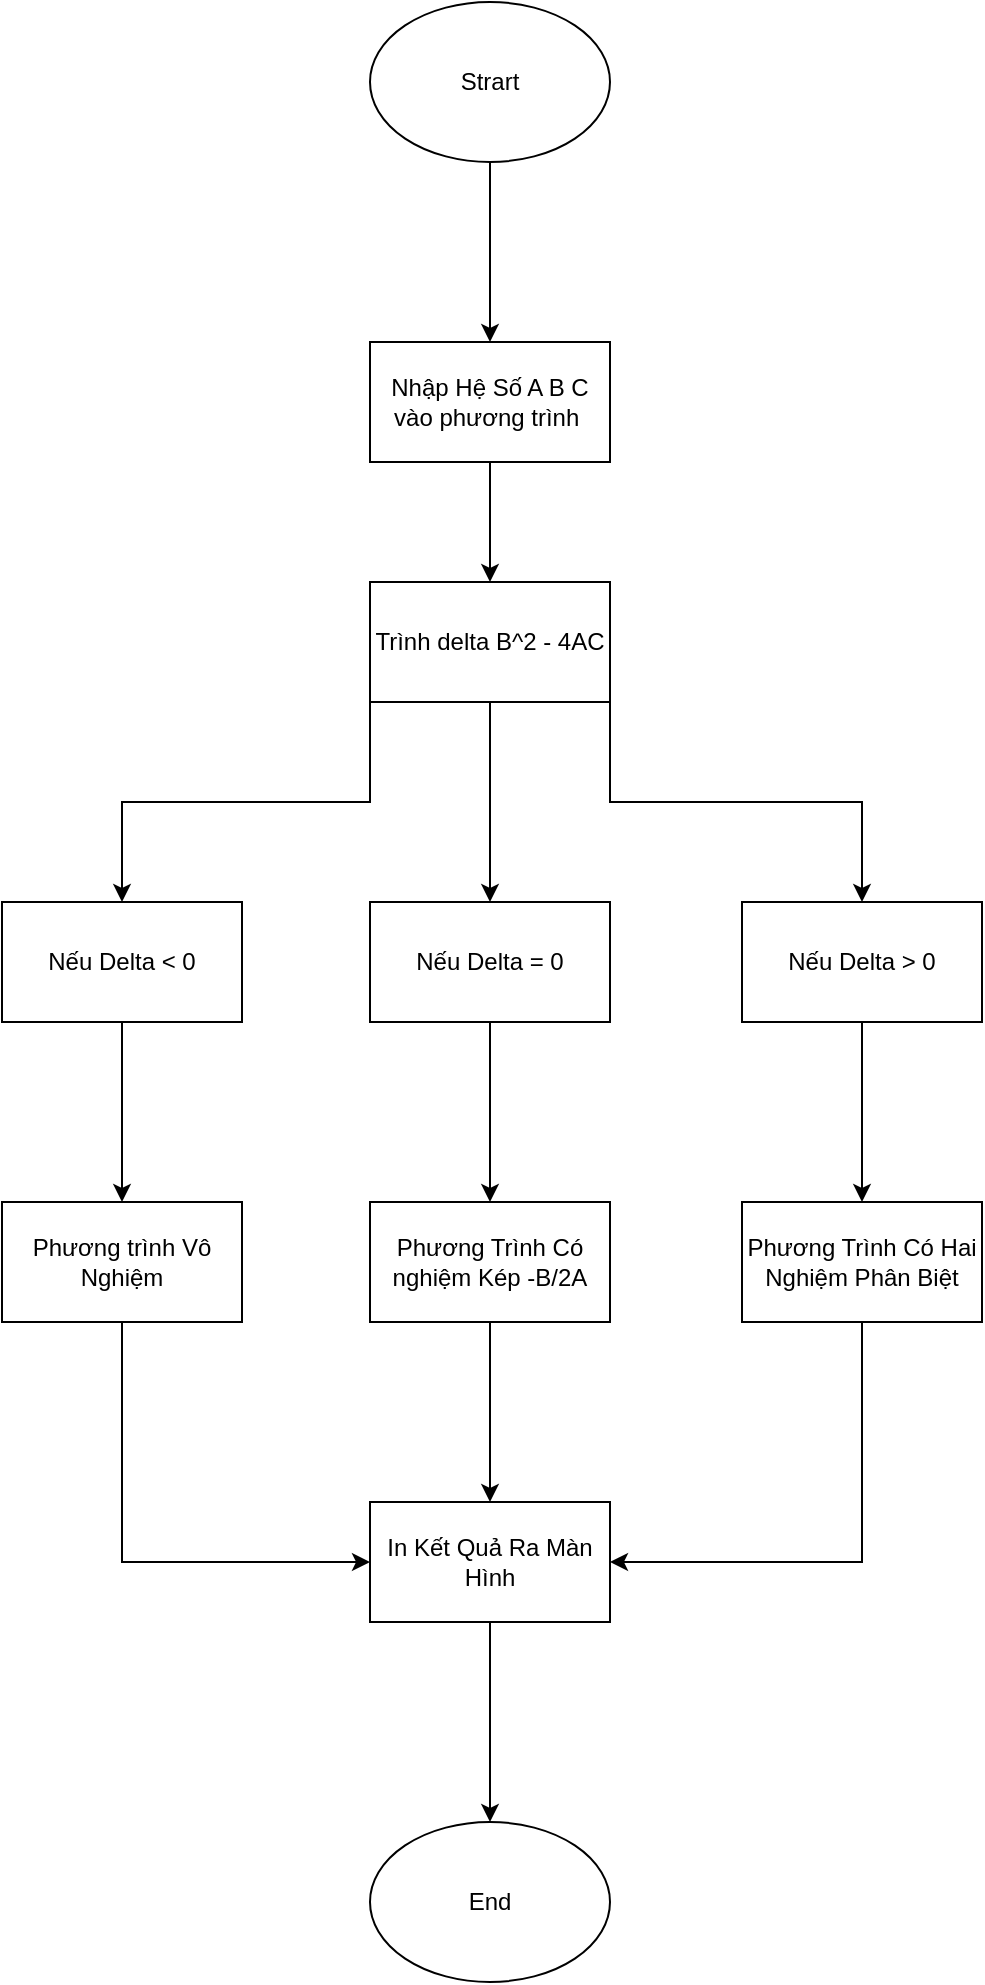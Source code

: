 <mxfile version="25.0.3">
  <diagram name="Trang-1" id="A1ECdeA7Xf9-YOVi98-Y">
    <mxGraphModel dx="1006" dy="531" grid="1" gridSize="10" guides="1" tooltips="1" connect="1" arrows="1" fold="1" page="1" pageScale="1" pageWidth="827" pageHeight="1169" math="0" shadow="0">
      <root>
        <mxCell id="0" />
        <mxCell id="1" parent="0" />
        <mxCell id="kaqFk0UhpiRRFYL85joG-3" value="" style="edgeStyle=orthogonalEdgeStyle;rounded=0;orthogonalLoop=1;jettySize=auto;html=1;" edge="1" parent="1" source="kaqFk0UhpiRRFYL85joG-1" target="kaqFk0UhpiRRFYL85joG-2">
          <mxGeometry relative="1" as="geometry" />
        </mxCell>
        <mxCell id="kaqFk0UhpiRRFYL85joG-1" value="Strart" style="ellipse;whiteSpace=wrap;html=1;" vertex="1" parent="1">
          <mxGeometry x="354" y="20" width="120" height="80" as="geometry" />
        </mxCell>
        <mxCell id="kaqFk0UhpiRRFYL85joG-5" style="edgeStyle=orthogonalEdgeStyle;rounded=0;orthogonalLoop=1;jettySize=auto;html=1;exitX=0.5;exitY=1;exitDx=0;exitDy=0;entryX=0.5;entryY=0;entryDx=0;entryDy=0;" edge="1" parent="1" source="kaqFk0UhpiRRFYL85joG-2" target="kaqFk0UhpiRRFYL85joG-4">
          <mxGeometry relative="1" as="geometry" />
        </mxCell>
        <mxCell id="kaqFk0UhpiRRFYL85joG-2" value="Nhập Hệ Số A B C vào phương trình&amp;nbsp;" style="whiteSpace=wrap;html=1;" vertex="1" parent="1">
          <mxGeometry x="354" y="190" width="120" height="60" as="geometry" />
        </mxCell>
        <mxCell id="kaqFk0UhpiRRFYL85joG-9" style="edgeStyle=orthogonalEdgeStyle;rounded=0;orthogonalLoop=1;jettySize=auto;html=1;exitX=0;exitY=1;exitDx=0;exitDy=0;entryX=0.5;entryY=0;entryDx=0;entryDy=0;" edge="1" parent="1" source="kaqFk0UhpiRRFYL85joG-4" target="kaqFk0UhpiRRFYL85joG-8">
          <mxGeometry relative="1" as="geometry" />
        </mxCell>
        <mxCell id="kaqFk0UhpiRRFYL85joG-10" style="edgeStyle=orthogonalEdgeStyle;rounded=0;orthogonalLoop=1;jettySize=auto;html=1;exitX=0.5;exitY=1;exitDx=0;exitDy=0;entryX=0.5;entryY=0;entryDx=0;entryDy=0;" edge="1" parent="1" source="kaqFk0UhpiRRFYL85joG-4" target="kaqFk0UhpiRRFYL85joG-6">
          <mxGeometry relative="1" as="geometry" />
        </mxCell>
        <mxCell id="kaqFk0UhpiRRFYL85joG-11" style="edgeStyle=orthogonalEdgeStyle;rounded=0;orthogonalLoop=1;jettySize=auto;html=1;exitX=1;exitY=1;exitDx=0;exitDy=0;entryX=0.5;entryY=0;entryDx=0;entryDy=0;" edge="1" parent="1" source="kaqFk0UhpiRRFYL85joG-4" target="kaqFk0UhpiRRFYL85joG-7">
          <mxGeometry relative="1" as="geometry" />
        </mxCell>
        <mxCell id="kaqFk0UhpiRRFYL85joG-4" value="Trình delta B^2 - 4AC" style="rounded=0;whiteSpace=wrap;html=1;" vertex="1" parent="1">
          <mxGeometry x="354" y="310" width="120" height="60" as="geometry" />
        </mxCell>
        <mxCell id="kaqFk0UhpiRRFYL85joG-16" style="edgeStyle=orthogonalEdgeStyle;rounded=0;orthogonalLoop=1;jettySize=auto;html=1;exitX=0.5;exitY=1;exitDx=0;exitDy=0;entryX=0.5;entryY=0;entryDx=0;entryDy=0;" edge="1" parent="1" source="kaqFk0UhpiRRFYL85joG-6" target="kaqFk0UhpiRRFYL85joG-13">
          <mxGeometry relative="1" as="geometry" />
        </mxCell>
        <mxCell id="kaqFk0UhpiRRFYL85joG-6" value="Nếu Delta = 0" style="rounded=0;whiteSpace=wrap;html=1;" vertex="1" parent="1">
          <mxGeometry x="354" y="470" width="120" height="60" as="geometry" />
        </mxCell>
        <mxCell id="kaqFk0UhpiRRFYL85joG-17" style="edgeStyle=orthogonalEdgeStyle;rounded=0;orthogonalLoop=1;jettySize=auto;html=1;exitX=0.5;exitY=1;exitDx=0;exitDy=0;" edge="1" parent="1" source="kaqFk0UhpiRRFYL85joG-7" target="kaqFk0UhpiRRFYL85joG-14">
          <mxGeometry relative="1" as="geometry" />
        </mxCell>
        <mxCell id="kaqFk0UhpiRRFYL85joG-7" value="Nếu Delta &amp;gt; 0" style="rounded=0;whiteSpace=wrap;html=1;" vertex="1" parent="1">
          <mxGeometry x="540" y="470" width="120" height="60" as="geometry" />
        </mxCell>
        <mxCell id="kaqFk0UhpiRRFYL85joG-15" style="edgeStyle=orthogonalEdgeStyle;rounded=0;orthogonalLoop=1;jettySize=auto;html=1;exitX=0.5;exitY=1;exitDx=0;exitDy=0;entryX=0.5;entryY=0;entryDx=0;entryDy=0;" edge="1" parent="1" source="kaqFk0UhpiRRFYL85joG-8" target="kaqFk0UhpiRRFYL85joG-12">
          <mxGeometry relative="1" as="geometry" />
        </mxCell>
        <mxCell id="kaqFk0UhpiRRFYL85joG-8" value="Nếu Delta &amp;lt; 0" style="rounded=0;whiteSpace=wrap;html=1;" vertex="1" parent="1">
          <mxGeometry x="170" y="470" width="120" height="60" as="geometry" />
        </mxCell>
        <mxCell id="kaqFk0UhpiRRFYL85joG-19" style="edgeStyle=orthogonalEdgeStyle;rounded=0;orthogonalLoop=1;jettySize=auto;html=1;exitX=0.5;exitY=1;exitDx=0;exitDy=0;entryX=0;entryY=0.5;entryDx=0;entryDy=0;" edge="1" parent="1" source="kaqFk0UhpiRRFYL85joG-12" target="kaqFk0UhpiRRFYL85joG-18">
          <mxGeometry relative="1" as="geometry" />
        </mxCell>
        <mxCell id="kaqFk0UhpiRRFYL85joG-12" value="Phương trình Vô Nghiệm" style="rounded=0;whiteSpace=wrap;html=1;" vertex="1" parent="1">
          <mxGeometry x="170" y="620" width="120" height="60" as="geometry" />
        </mxCell>
        <mxCell id="kaqFk0UhpiRRFYL85joG-21" style="edgeStyle=orthogonalEdgeStyle;rounded=0;orthogonalLoop=1;jettySize=auto;html=1;exitX=0.5;exitY=1;exitDx=0;exitDy=0;entryX=0.5;entryY=0;entryDx=0;entryDy=0;" edge="1" parent="1" source="kaqFk0UhpiRRFYL85joG-13" target="kaqFk0UhpiRRFYL85joG-18">
          <mxGeometry relative="1" as="geometry" />
        </mxCell>
        <mxCell id="kaqFk0UhpiRRFYL85joG-13" value="Phương Trình Có nghiệm Kép -B/2A" style="rounded=0;whiteSpace=wrap;html=1;" vertex="1" parent="1">
          <mxGeometry x="354" y="620" width="120" height="60" as="geometry" />
        </mxCell>
        <mxCell id="kaqFk0UhpiRRFYL85joG-20" style="edgeStyle=orthogonalEdgeStyle;rounded=0;orthogonalLoop=1;jettySize=auto;html=1;exitX=0.5;exitY=1;exitDx=0;exitDy=0;entryX=1;entryY=0.5;entryDx=0;entryDy=0;" edge="1" parent="1" source="kaqFk0UhpiRRFYL85joG-14" target="kaqFk0UhpiRRFYL85joG-18">
          <mxGeometry relative="1" as="geometry" />
        </mxCell>
        <mxCell id="kaqFk0UhpiRRFYL85joG-14" value="Phương Trình Có Hai Nghiệm Phân Biệt" style="rounded=0;whiteSpace=wrap;html=1;" vertex="1" parent="1">
          <mxGeometry x="540" y="620" width="120" height="60" as="geometry" />
        </mxCell>
        <mxCell id="kaqFk0UhpiRRFYL85joG-23" style="edgeStyle=orthogonalEdgeStyle;rounded=0;orthogonalLoop=1;jettySize=auto;html=1;exitX=0.5;exitY=1;exitDx=0;exitDy=0;" edge="1" parent="1" source="kaqFk0UhpiRRFYL85joG-18" target="kaqFk0UhpiRRFYL85joG-22">
          <mxGeometry relative="1" as="geometry" />
        </mxCell>
        <mxCell id="kaqFk0UhpiRRFYL85joG-18" value="In Kết Quả Ra Màn Hình" style="rounded=0;whiteSpace=wrap;html=1;" vertex="1" parent="1">
          <mxGeometry x="354" y="770" width="120" height="60" as="geometry" />
        </mxCell>
        <mxCell id="kaqFk0UhpiRRFYL85joG-22" value="End" style="ellipse;whiteSpace=wrap;html=1;" vertex="1" parent="1">
          <mxGeometry x="354" y="930" width="120" height="80" as="geometry" />
        </mxCell>
      </root>
    </mxGraphModel>
  </diagram>
</mxfile>
